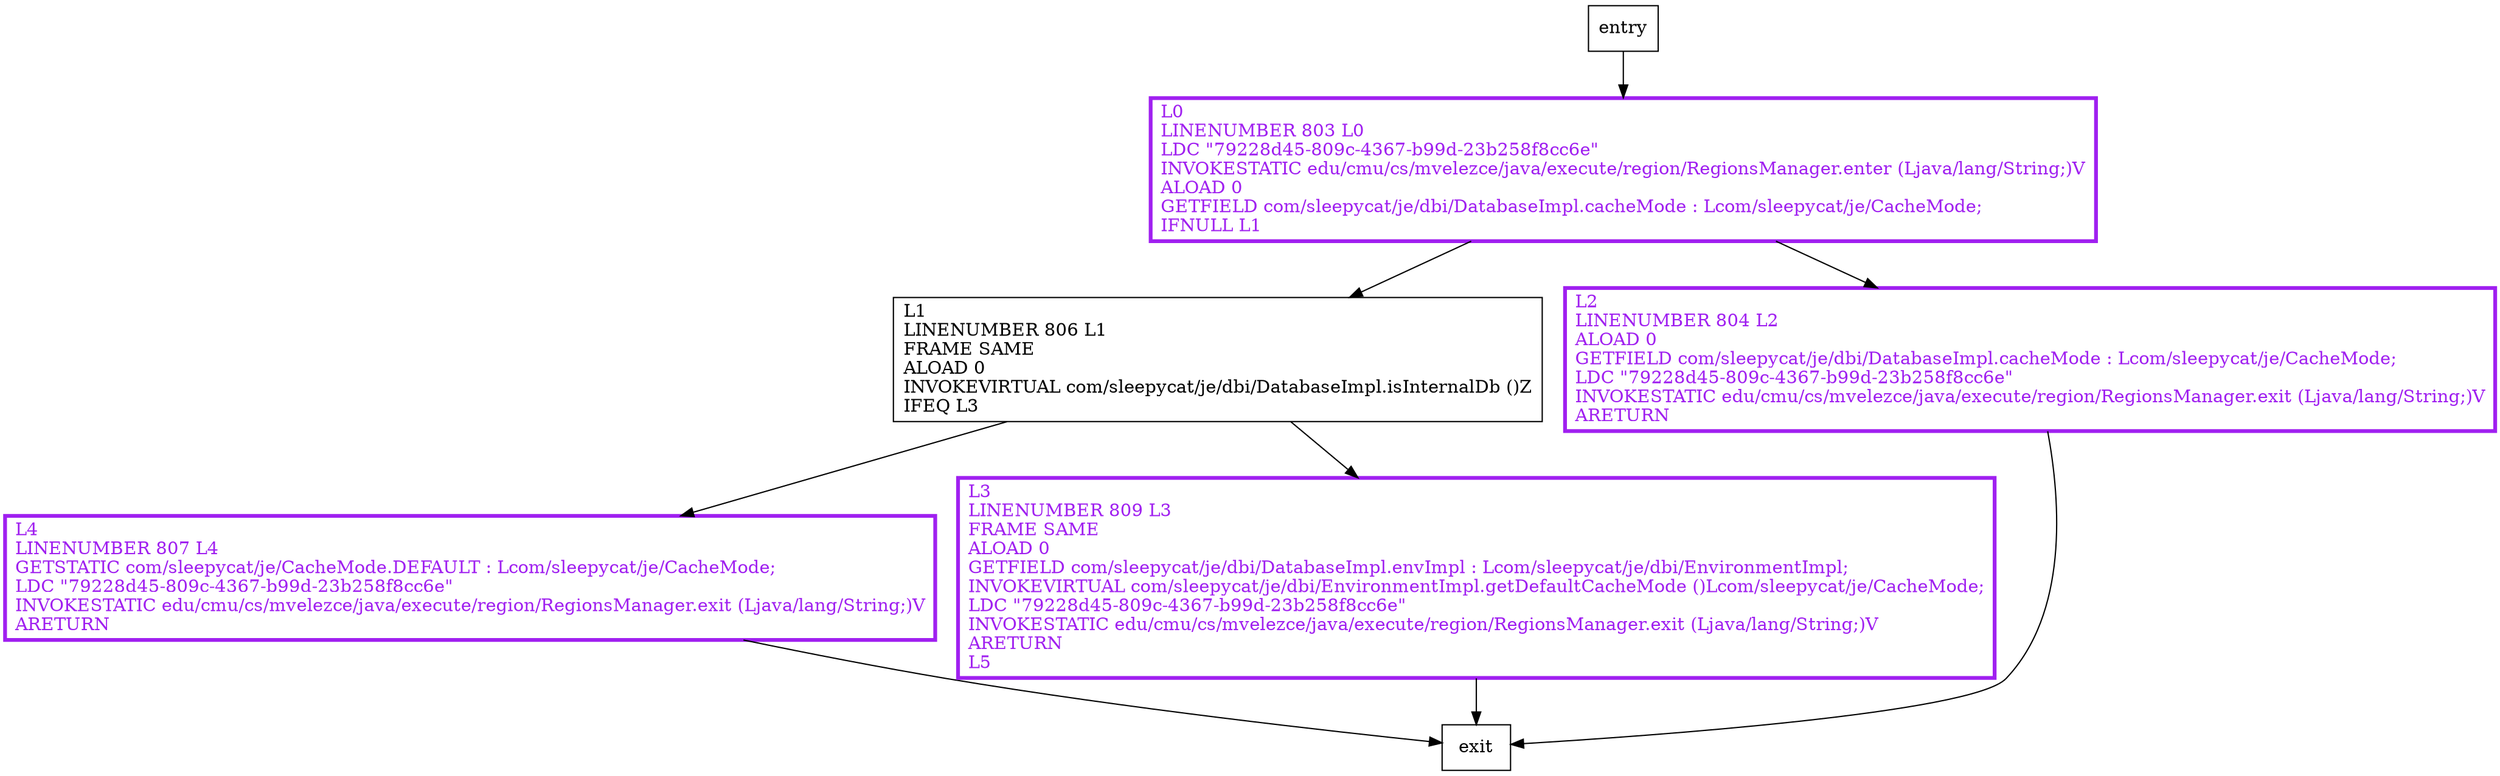 digraph getDefaultCacheMode {
node [shape=record];
1066641893 [label="L4\lLINENUMBER 807 L4\lGETSTATIC com/sleepycat/je/CacheMode.DEFAULT : Lcom/sleepycat/je/CacheMode;\lLDC \"79228d45-809c-4367-b99d-23b258f8cc6e\"\lINVOKESTATIC edu/cmu/cs/mvelezce/java/execute/region/RegionsManager.exit (Ljava/lang/String;)V\lARETURN\l"];
293337632 [label="L3\lLINENUMBER 809 L3\lFRAME SAME\lALOAD 0\lGETFIELD com/sleepycat/je/dbi/DatabaseImpl.envImpl : Lcom/sleepycat/je/dbi/EnvironmentImpl;\lINVOKEVIRTUAL com/sleepycat/je/dbi/EnvironmentImpl.getDefaultCacheMode ()Lcom/sleepycat/je/CacheMode;\lLDC \"79228d45-809c-4367-b99d-23b258f8cc6e\"\lINVOKESTATIC edu/cmu/cs/mvelezce/java/execute/region/RegionsManager.exit (Ljava/lang/String;)V\lARETURN\lL5\l"];
263490398 [label="L1\lLINENUMBER 806 L1\lFRAME SAME\lALOAD 0\lINVOKEVIRTUAL com/sleepycat/je/dbi/DatabaseImpl.isInternalDb ()Z\lIFEQ L3\l"];
1102966637 [label="L0\lLINENUMBER 803 L0\lLDC \"79228d45-809c-4367-b99d-23b258f8cc6e\"\lINVOKESTATIC edu/cmu/cs/mvelezce/java/execute/region/RegionsManager.enter (Ljava/lang/String;)V\lALOAD 0\lGETFIELD com/sleepycat/je/dbi/DatabaseImpl.cacheMode : Lcom/sleepycat/je/CacheMode;\lIFNULL L1\l"];
1640473739 [label="L2\lLINENUMBER 804 L2\lALOAD 0\lGETFIELD com/sleepycat/je/dbi/DatabaseImpl.cacheMode : Lcom/sleepycat/je/CacheMode;\lLDC \"79228d45-809c-4367-b99d-23b258f8cc6e\"\lINVOKESTATIC edu/cmu/cs/mvelezce/java/execute/region/RegionsManager.exit (Ljava/lang/String;)V\lARETURN\l"];
entry;
exit;
entry -> 1102966637
1066641893 -> exit
293337632 -> exit
263490398 -> 1066641893
263490398 -> 293337632
1102966637 -> 263490398
1102966637 -> 1640473739
1640473739 -> exit
1066641893[fontcolor="purple", penwidth=3, color="purple"];
293337632[fontcolor="purple", penwidth=3, color="purple"];
1102966637[fontcolor="purple", penwidth=3, color="purple"];
1640473739[fontcolor="purple", penwidth=3, color="purple"];
}
